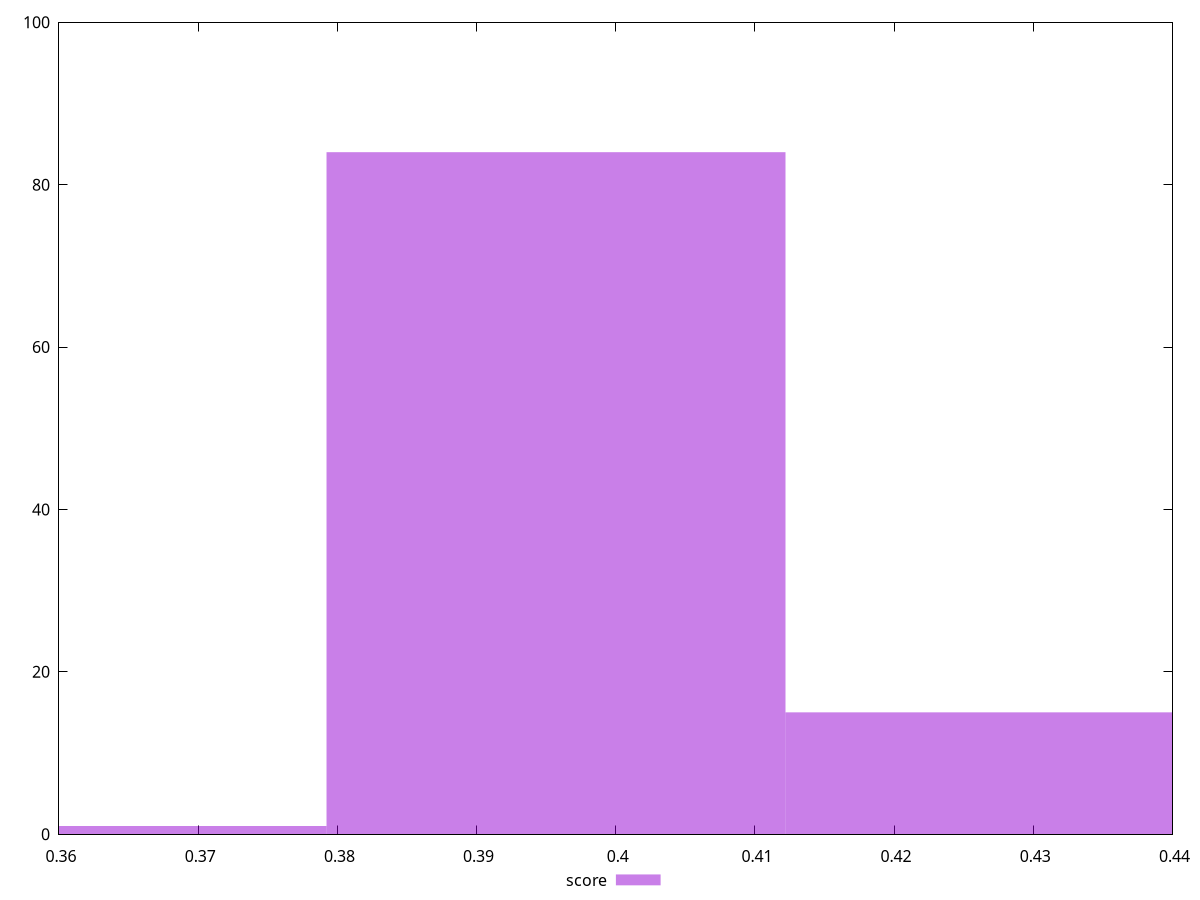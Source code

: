 reset

$score <<EOF
0.42868337386024 15
0.39570772971714463 84
0.3627320855740493 1
EOF

set key outside below
set boxwidth 0.03297564414309539
set xrange [0.36:0.44]
set yrange [0:100]
set trange [0:100]
set style fill transparent solid 0.5 noborder
set terminal svg size 640, 490 enhanced background rgb 'white'
set output "report_00025_2021-02-22T21:38:55.199Z/uses-webp-images/samples/pages/score/histogram.svg"

plot $score title "score" with boxes

reset
